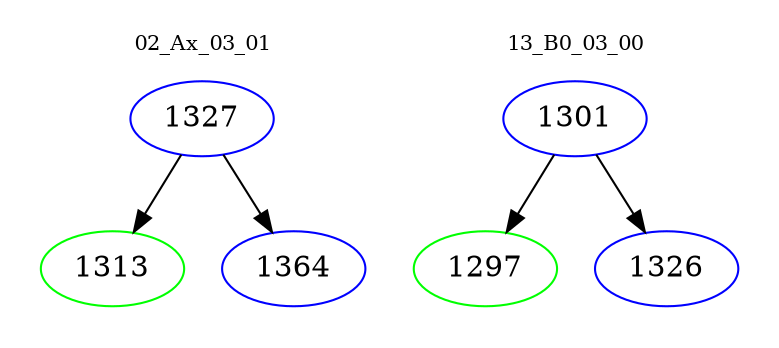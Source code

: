 digraph{
subgraph cluster_0 {
color = white
label = "02_Ax_03_01";
fontsize=10;
T0_1327 [label="1327", color="blue"]
T0_1327 -> T0_1313 [color="black"]
T0_1313 [label="1313", color="green"]
T0_1327 -> T0_1364 [color="black"]
T0_1364 [label="1364", color="blue"]
}
subgraph cluster_1 {
color = white
label = "13_B0_03_00";
fontsize=10;
T1_1301 [label="1301", color="blue"]
T1_1301 -> T1_1297 [color="black"]
T1_1297 [label="1297", color="green"]
T1_1301 -> T1_1326 [color="black"]
T1_1326 [label="1326", color="blue"]
}
}
